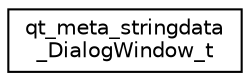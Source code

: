 digraph "Graphical Class Hierarchy"
{
  edge [fontname="Helvetica",fontsize="10",labelfontname="Helvetica",labelfontsize="10"];
  node [fontname="Helvetica",fontsize="10",shape=record];
  rankdir="LR";
  Node0 [label="qt_meta_stringdata\l_DialogWindow_t",height=0.2,width=0.4,color="black", fillcolor="white", style="filled",URL="$structqt__meta__stringdata___dialog_window__t.html"];
}
